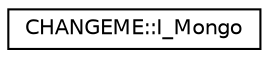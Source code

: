 digraph "Graphical Class Hierarchy"
{
 // INTERACTIVE_SVG=YES
 // LATEX_PDF_SIZE
  edge [fontname="Helvetica",fontsize="10",labelfontname="Helvetica",labelfontsize="10"];
  node [fontname="Helvetica",fontsize="10",shape=record];
  rankdir="LR";
  Node0 [label="CHANGEME::I_Mongo",height=0.2,width=0.4,color="black", fillcolor="white", style="filled",URL="$d1/dab/classCHANGEME_1_1I__Mongo.html",tooltip=" "];
}
